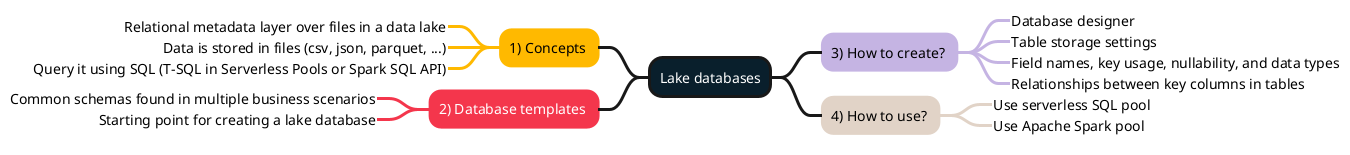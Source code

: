 @startmindmap
<style>
:depth(0) {
    BackgroundColor #091f2c
    FontColor #ffffff
    LineThickness 3.0
}
.topic1 {
    BackgroundColor #ffb900
    LineColor #ffb900
    LineThickness 3.0
    FontColor #000000
}
.topic2 {
    BackgroundColor #f4364c
    LineColor #f4364c
    LineThickness 3.0
    FontColor #ffffff
}
.topic3 {
    BackgroundColor #c5b4e3
    LineColor #c5b4e3
    LineThickness 3.0
    FontColor #000000
}
.topic4 {
    BackgroundColor #e1d3c7
    LineColor #e1d3c7
    LineThickness 3.0
    FontColor #000000
}
.topic5 {
    BackgroundColor #07641d
    LineColor #07641d
    LineThickness 3.0
    FontColor #ffffff
}
</style>
+ Lake databases
-- 1) Concepts <<topic1>>
---_ Relational metadata layer over files in a data lake
---_ Data is stored in files (csv, json, parquet, ...)
---_ Query it using SQL (T-SQL in Serverless Pools or Spark SQL API)
-- 2) Database templates <<topic2>>
---_ Common schemas found in multiple business scenarios
---_ Starting point for creating a lake database
++ 3) How to create? <<topic3>>
+++_ Database designer
+++_ Table storage settings
+++_ Field names, key usage, nullability, and data types
+++_ Relationships between key columns in tables
++ 4) How to use? <<topic4>>
+++_ Use serverless SQL pool
+++_ Use Apache Spark pool
@endmindmap